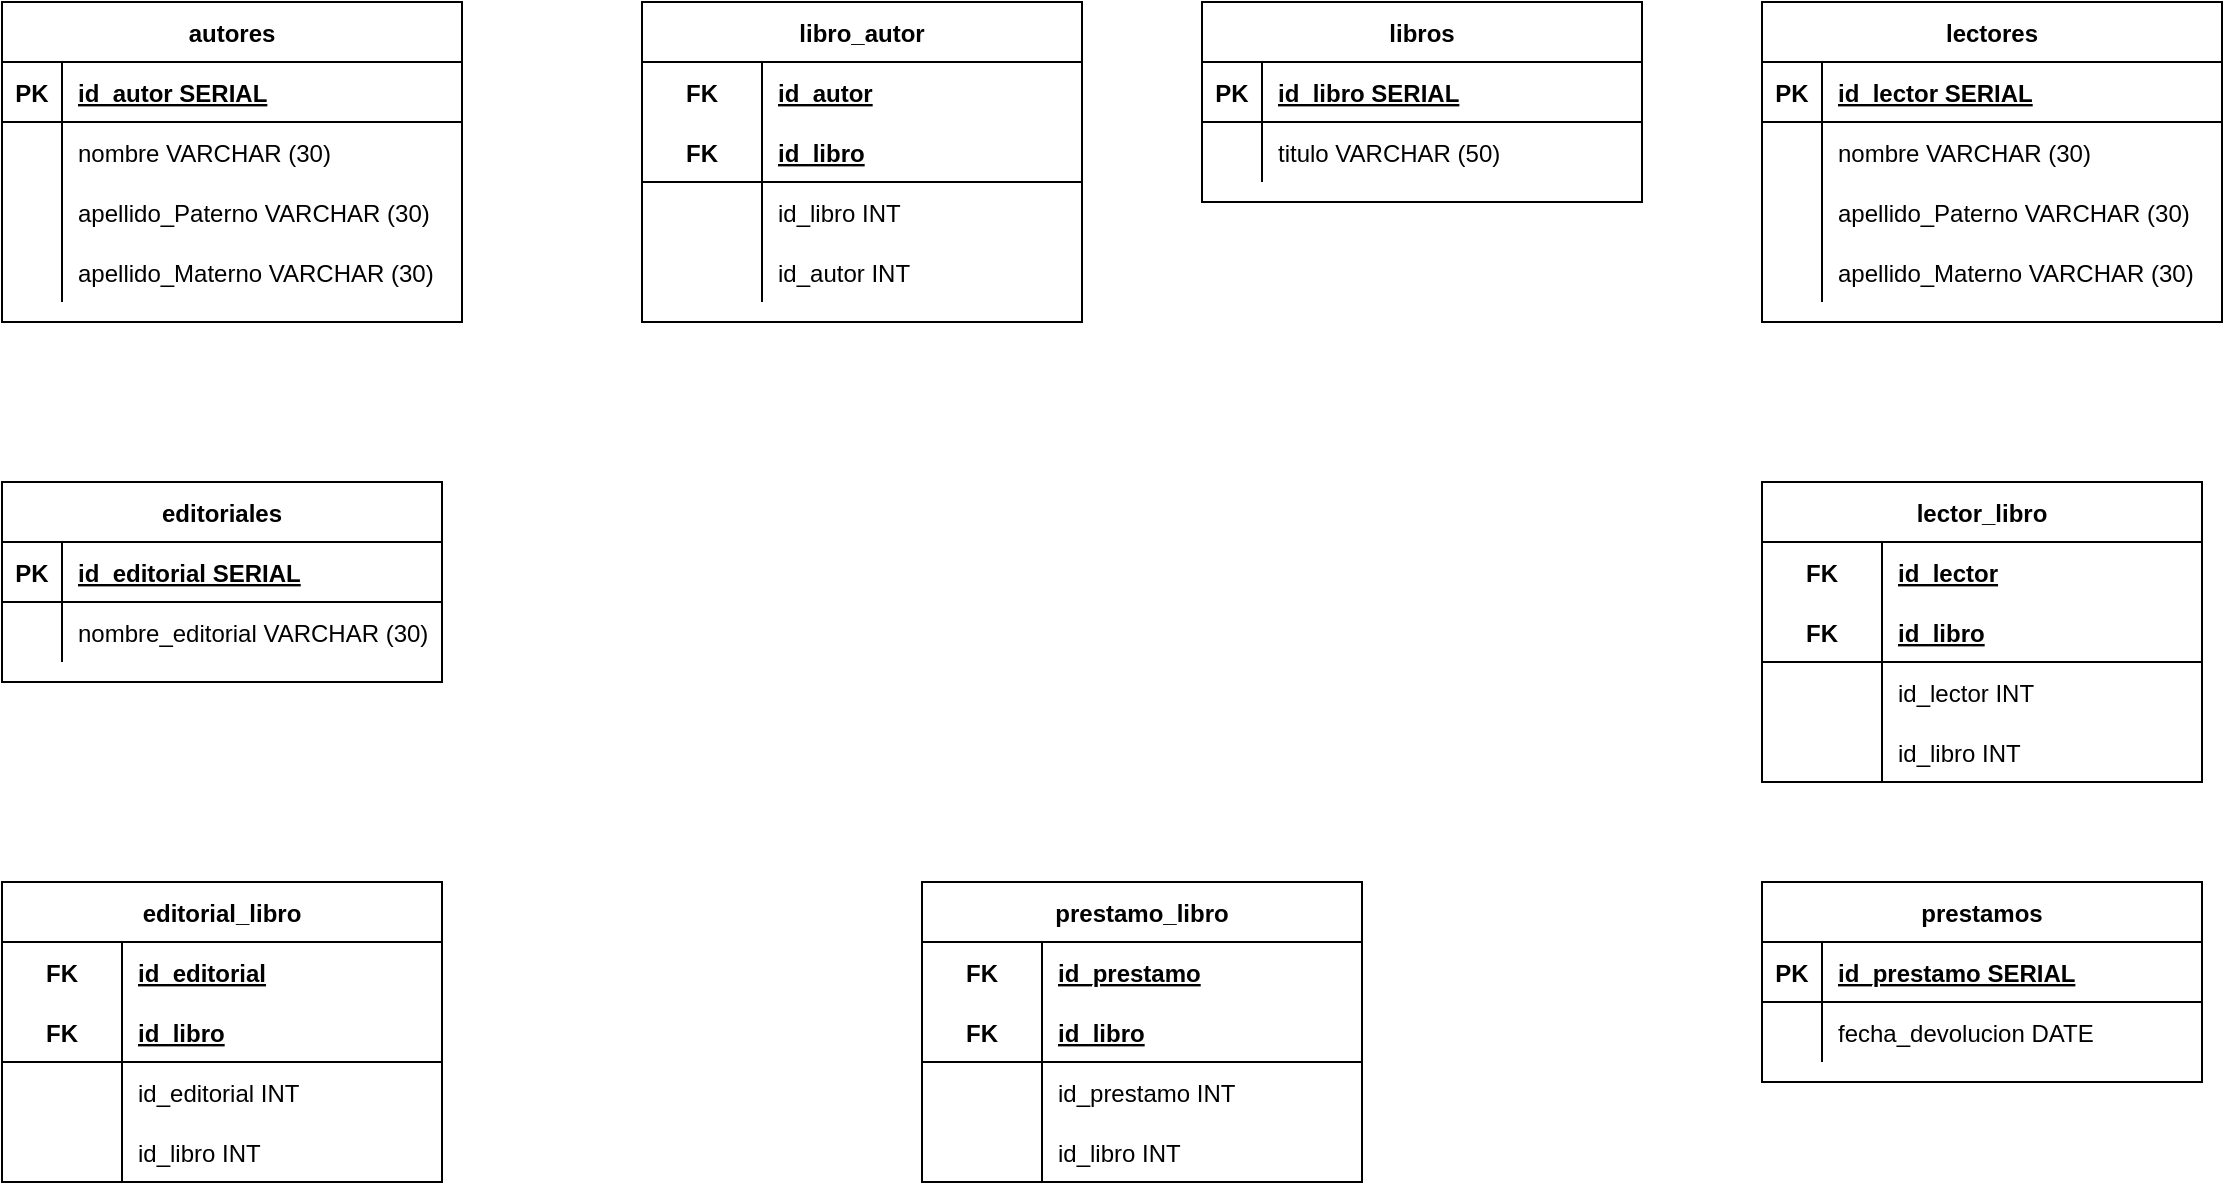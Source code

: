 <mxfile version="13.3.5" type="device"><diagram id="bnlppFmFfRZF3mNCtxmM" name="Page-1"><mxGraphModel dx="1443" dy="769" grid="1" gridSize="10" guides="1" tooltips="1" connect="1" arrows="1" fold="1" page="1" pageScale="1" pageWidth="827" pageHeight="1169" math="0" shadow="0"><root><mxCell id="0"/><mxCell id="1" parent="0"/><mxCell id="6Svy7kIC3k_iKMpObVg6-1" value="autores" style="shape=table;startSize=30;container=1;collapsible=1;childLayout=tableLayout;fixedRows=1;rowLines=0;fontStyle=1;align=center;resizeLast=1;" vertex="1" parent="1"><mxGeometry x="40" y="40" width="230" height="160" as="geometry"/></mxCell><mxCell id="6Svy7kIC3k_iKMpObVg6-2" value="" style="shape=partialRectangle;collapsible=0;dropTarget=0;pointerEvents=0;fillColor=none;top=0;left=0;bottom=1;right=0;points=[[0,0.5],[1,0.5]];portConstraint=eastwest;" vertex="1" parent="6Svy7kIC3k_iKMpObVg6-1"><mxGeometry y="30" width="230" height="30" as="geometry"/></mxCell><mxCell id="6Svy7kIC3k_iKMpObVg6-3" value="PK" style="shape=partialRectangle;connectable=0;fillColor=none;top=0;left=0;bottom=0;right=0;fontStyle=1;overflow=hidden;" vertex="1" parent="6Svy7kIC3k_iKMpObVg6-2"><mxGeometry width="30" height="30" as="geometry"/></mxCell><mxCell id="6Svy7kIC3k_iKMpObVg6-4" value="id_autor SERIAL" style="shape=partialRectangle;connectable=0;fillColor=none;top=0;left=0;bottom=0;right=0;align=left;spacingLeft=6;fontStyle=5;overflow=hidden;" vertex="1" parent="6Svy7kIC3k_iKMpObVg6-2"><mxGeometry x="30" width="200" height="30" as="geometry"/></mxCell><mxCell id="6Svy7kIC3k_iKMpObVg6-5" value="" style="shape=partialRectangle;collapsible=0;dropTarget=0;pointerEvents=0;fillColor=none;top=0;left=0;bottom=0;right=0;points=[[0,0.5],[1,0.5]];portConstraint=eastwest;" vertex="1" parent="6Svy7kIC3k_iKMpObVg6-1"><mxGeometry y="60" width="230" height="30" as="geometry"/></mxCell><mxCell id="6Svy7kIC3k_iKMpObVg6-6" value="" style="shape=partialRectangle;connectable=0;fillColor=none;top=0;left=0;bottom=0;right=0;editable=1;overflow=hidden;" vertex="1" parent="6Svy7kIC3k_iKMpObVg6-5"><mxGeometry width="30" height="30" as="geometry"/></mxCell><mxCell id="6Svy7kIC3k_iKMpObVg6-7" value="nombre VARCHAR (30)" style="shape=partialRectangle;connectable=0;fillColor=none;top=0;left=0;bottom=0;right=0;align=left;spacingLeft=6;overflow=hidden;" vertex="1" parent="6Svy7kIC3k_iKMpObVg6-5"><mxGeometry x="30" width="200" height="30" as="geometry"/></mxCell><mxCell id="6Svy7kIC3k_iKMpObVg6-8" value="" style="shape=partialRectangle;collapsible=0;dropTarget=0;pointerEvents=0;fillColor=none;top=0;left=0;bottom=0;right=0;points=[[0,0.5],[1,0.5]];portConstraint=eastwest;" vertex="1" parent="6Svy7kIC3k_iKMpObVg6-1"><mxGeometry y="90" width="230" height="30" as="geometry"/></mxCell><mxCell id="6Svy7kIC3k_iKMpObVg6-9" value="" style="shape=partialRectangle;connectable=0;fillColor=none;top=0;left=0;bottom=0;right=0;editable=1;overflow=hidden;" vertex="1" parent="6Svy7kIC3k_iKMpObVg6-8"><mxGeometry width="30" height="30" as="geometry"/></mxCell><mxCell id="6Svy7kIC3k_iKMpObVg6-10" value="apellido_Paterno VARCHAR (30)" style="shape=partialRectangle;connectable=0;fillColor=none;top=0;left=0;bottom=0;right=0;align=left;spacingLeft=6;overflow=hidden;" vertex="1" parent="6Svy7kIC3k_iKMpObVg6-8"><mxGeometry x="30" width="200" height="30" as="geometry"/></mxCell><mxCell id="6Svy7kIC3k_iKMpObVg6-11" value="" style="shape=partialRectangle;collapsible=0;dropTarget=0;pointerEvents=0;fillColor=none;top=0;left=0;bottom=0;right=0;points=[[0,0.5],[1,0.5]];portConstraint=eastwest;" vertex="1" parent="6Svy7kIC3k_iKMpObVg6-1"><mxGeometry y="120" width="230" height="30" as="geometry"/></mxCell><mxCell id="6Svy7kIC3k_iKMpObVg6-12" value="" style="shape=partialRectangle;connectable=0;fillColor=none;top=0;left=0;bottom=0;right=0;editable=1;overflow=hidden;" vertex="1" parent="6Svy7kIC3k_iKMpObVg6-11"><mxGeometry width="30" height="30" as="geometry"/></mxCell><mxCell id="6Svy7kIC3k_iKMpObVg6-13" value="apellido_Materno VARCHAR (30)" style="shape=partialRectangle;connectable=0;fillColor=none;top=0;left=0;bottom=0;right=0;align=left;spacingLeft=6;overflow=hidden;" vertex="1" parent="6Svy7kIC3k_iKMpObVg6-11"><mxGeometry x="30" width="200" height="30" as="geometry"/></mxCell><mxCell id="6Svy7kIC3k_iKMpObVg6-27" value="editoriales" style="shape=table;startSize=30;container=1;collapsible=1;childLayout=tableLayout;fixedRows=1;rowLines=0;fontStyle=1;align=center;resizeLast=1;" vertex="1" parent="1"><mxGeometry x="40" y="280" width="220" height="100" as="geometry"/></mxCell><mxCell id="6Svy7kIC3k_iKMpObVg6-28" value="" style="shape=partialRectangle;collapsible=0;dropTarget=0;pointerEvents=0;fillColor=none;top=0;left=0;bottom=1;right=0;points=[[0,0.5],[1,0.5]];portConstraint=eastwest;" vertex="1" parent="6Svy7kIC3k_iKMpObVg6-27"><mxGeometry y="30" width="220" height="30" as="geometry"/></mxCell><mxCell id="6Svy7kIC3k_iKMpObVg6-29" value="PK" style="shape=partialRectangle;connectable=0;fillColor=none;top=0;left=0;bottom=0;right=0;fontStyle=1;overflow=hidden;" vertex="1" parent="6Svy7kIC3k_iKMpObVg6-28"><mxGeometry width="30" height="30" as="geometry"/></mxCell><mxCell id="6Svy7kIC3k_iKMpObVg6-30" value="id_editorial SERIAL" style="shape=partialRectangle;connectable=0;fillColor=none;top=0;left=0;bottom=0;right=0;align=left;spacingLeft=6;fontStyle=5;overflow=hidden;" vertex="1" parent="6Svy7kIC3k_iKMpObVg6-28"><mxGeometry x="30" width="190" height="30" as="geometry"/></mxCell><mxCell id="6Svy7kIC3k_iKMpObVg6-31" value="" style="shape=partialRectangle;collapsible=0;dropTarget=0;pointerEvents=0;fillColor=none;top=0;left=0;bottom=0;right=0;points=[[0,0.5],[1,0.5]];portConstraint=eastwest;" vertex="1" parent="6Svy7kIC3k_iKMpObVg6-27"><mxGeometry y="60" width="220" height="30" as="geometry"/></mxCell><mxCell id="6Svy7kIC3k_iKMpObVg6-32" value="" style="shape=partialRectangle;connectable=0;fillColor=none;top=0;left=0;bottom=0;right=0;editable=1;overflow=hidden;" vertex="1" parent="6Svy7kIC3k_iKMpObVg6-31"><mxGeometry width="30" height="30" as="geometry"/></mxCell><mxCell id="6Svy7kIC3k_iKMpObVg6-33" value="nombre_editorial VARCHAR (30)" style="shape=partialRectangle;connectable=0;fillColor=none;top=0;left=0;bottom=0;right=0;align=left;spacingLeft=6;overflow=hidden;" vertex="1" parent="6Svy7kIC3k_iKMpObVg6-31"><mxGeometry x="30" width="190" height="30" as="geometry"/></mxCell><mxCell id="6Svy7kIC3k_iKMpObVg6-72" value="libro_autor" style="shape=table;startSize=30;container=1;collapsible=1;childLayout=tableLayout;fixedRows=1;rowLines=0;fontStyle=1;align=center;resizeLast=1;" vertex="1" parent="1"><mxGeometry x="360" y="40" width="220" height="160" as="geometry"/></mxCell><mxCell id="6Svy7kIC3k_iKMpObVg6-73" value="" style="shape=partialRectangle;collapsible=0;dropTarget=0;pointerEvents=0;fillColor=none;top=0;left=0;bottom=0;right=0;points=[[0,0.5],[1,0.5]];portConstraint=eastwest;" vertex="1" parent="6Svy7kIC3k_iKMpObVg6-72"><mxGeometry y="30" width="220" height="30" as="geometry"/></mxCell><mxCell id="6Svy7kIC3k_iKMpObVg6-74" value="FK" style="shape=partialRectangle;connectable=0;fillColor=none;top=0;left=0;bottom=0;right=0;fontStyle=1;overflow=hidden;" vertex="1" parent="6Svy7kIC3k_iKMpObVg6-73"><mxGeometry width="60" height="30" as="geometry"/></mxCell><mxCell id="6Svy7kIC3k_iKMpObVg6-75" value="id_autor" style="shape=partialRectangle;connectable=0;fillColor=none;top=0;left=0;bottom=0;right=0;align=left;spacingLeft=6;fontStyle=5;overflow=hidden;" vertex="1" parent="6Svy7kIC3k_iKMpObVg6-73"><mxGeometry x="60" width="160" height="30" as="geometry"/></mxCell><mxCell id="6Svy7kIC3k_iKMpObVg6-76" value="" style="shape=partialRectangle;collapsible=0;dropTarget=0;pointerEvents=0;fillColor=none;top=0;left=0;bottom=1;right=0;points=[[0,0.5],[1,0.5]];portConstraint=eastwest;" vertex="1" parent="6Svy7kIC3k_iKMpObVg6-72"><mxGeometry y="60" width="220" height="30" as="geometry"/></mxCell><mxCell id="6Svy7kIC3k_iKMpObVg6-77" value="FK" style="shape=partialRectangle;connectable=0;fillColor=none;top=0;left=0;bottom=0;right=0;fontStyle=1;overflow=hidden;" vertex="1" parent="6Svy7kIC3k_iKMpObVg6-76"><mxGeometry width="60" height="30" as="geometry"/></mxCell><mxCell id="6Svy7kIC3k_iKMpObVg6-78" value="id_libro" style="shape=partialRectangle;connectable=0;fillColor=none;top=0;left=0;bottom=0;right=0;align=left;spacingLeft=6;fontStyle=5;overflow=hidden;" vertex="1" parent="6Svy7kIC3k_iKMpObVg6-76"><mxGeometry x="60" width="160" height="30" as="geometry"/></mxCell><mxCell id="6Svy7kIC3k_iKMpObVg6-79" value="" style="shape=partialRectangle;collapsible=0;dropTarget=0;pointerEvents=0;fillColor=none;top=0;left=0;bottom=0;right=0;points=[[0,0.5],[1,0.5]];portConstraint=eastwest;" vertex="1" parent="6Svy7kIC3k_iKMpObVg6-72"><mxGeometry y="90" width="220" height="30" as="geometry"/></mxCell><mxCell id="6Svy7kIC3k_iKMpObVg6-80" value="" style="shape=partialRectangle;connectable=0;fillColor=none;top=0;left=0;bottom=0;right=0;editable=1;overflow=hidden;" vertex="1" parent="6Svy7kIC3k_iKMpObVg6-79"><mxGeometry width="60" height="30" as="geometry"/></mxCell><mxCell id="6Svy7kIC3k_iKMpObVg6-81" value="id_libro INT" style="shape=partialRectangle;connectable=0;fillColor=none;top=0;left=0;bottom=0;right=0;align=left;spacingLeft=6;overflow=hidden;" vertex="1" parent="6Svy7kIC3k_iKMpObVg6-79"><mxGeometry x="60" width="160" height="30" as="geometry"/></mxCell><mxCell id="6Svy7kIC3k_iKMpObVg6-82" value="" style="shape=partialRectangle;collapsible=0;dropTarget=0;pointerEvents=0;fillColor=none;top=0;left=0;bottom=0;right=0;points=[[0,0.5],[1,0.5]];portConstraint=eastwest;" vertex="1" parent="6Svy7kIC3k_iKMpObVg6-72"><mxGeometry y="120" width="220" height="30" as="geometry"/></mxCell><mxCell id="6Svy7kIC3k_iKMpObVg6-83" value="" style="shape=partialRectangle;connectable=0;fillColor=none;top=0;left=0;bottom=0;right=0;editable=1;overflow=hidden;" vertex="1" parent="6Svy7kIC3k_iKMpObVg6-82"><mxGeometry width="60" height="30" as="geometry"/></mxCell><mxCell id="6Svy7kIC3k_iKMpObVg6-84" value="id_autor INT" style="shape=partialRectangle;connectable=0;fillColor=none;top=0;left=0;bottom=0;right=0;align=left;spacingLeft=6;overflow=hidden;" vertex="1" parent="6Svy7kIC3k_iKMpObVg6-82"><mxGeometry x="60" width="160" height="30" as="geometry"/></mxCell><mxCell id="6Svy7kIC3k_iKMpObVg6-47" value="libros" style="shape=table;startSize=30;container=1;collapsible=1;childLayout=tableLayout;fixedRows=1;rowLines=0;fontStyle=1;align=center;resizeLast=1;" vertex="1" parent="1"><mxGeometry x="640" y="40" width="220" height="100" as="geometry"/></mxCell><mxCell id="6Svy7kIC3k_iKMpObVg6-48" value="" style="shape=partialRectangle;collapsible=0;dropTarget=0;pointerEvents=0;fillColor=none;top=0;left=0;bottom=1;right=0;points=[[0,0.5],[1,0.5]];portConstraint=eastwest;" vertex="1" parent="6Svy7kIC3k_iKMpObVg6-47"><mxGeometry y="30" width="220" height="30" as="geometry"/></mxCell><mxCell id="6Svy7kIC3k_iKMpObVg6-49" value="PK" style="shape=partialRectangle;connectable=0;fillColor=none;top=0;left=0;bottom=0;right=0;fontStyle=1;overflow=hidden;" vertex="1" parent="6Svy7kIC3k_iKMpObVg6-48"><mxGeometry width="30" height="30" as="geometry"/></mxCell><mxCell id="6Svy7kIC3k_iKMpObVg6-50" value="id_libro SERIAL" style="shape=partialRectangle;connectable=0;fillColor=none;top=0;left=0;bottom=0;right=0;align=left;spacingLeft=6;fontStyle=5;overflow=hidden;" vertex="1" parent="6Svy7kIC3k_iKMpObVg6-48"><mxGeometry x="30" width="190" height="30" as="geometry"/></mxCell><mxCell id="6Svy7kIC3k_iKMpObVg6-51" value="" style="shape=partialRectangle;collapsible=0;dropTarget=0;pointerEvents=0;fillColor=none;top=0;left=0;bottom=0;right=0;points=[[0,0.5],[1,0.5]];portConstraint=eastwest;" vertex="1" parent="6Svy7kIC3k_iKMpObVg6-47"><mxGeometry y="60" width="220" height="30" as="geometry"/></mxCell><mxCell id="6Svy7kIC3k_iKMpObVg6-52" value="" style="shape=partialRectangle;connectable=0;fillColor=none;top=0;left=0;bottom=0;right=0;editable=1;overflow=hidden;" vertex="1" parent="6Svy7kIC3k_iKMpObVg6-51"><mxGeometry width="30" height="30" as="geometry"/></mxCell><mxCell id="6Svy7kIC3k_iKMpObVg6-53" value="titulo VARCHAR (50)" style="shape=partialRectangle;connectable=0;fillColor=none;top=0;left=0;bottom=0;right=0;align=left;spacingLeft=6;overflow=hidden;" vertex="1" parent="6Svy7kIC3k_iKMpObVg6-51"><mxGeometry x="30" width="190" height="30" as="geometry"/></mxCell><mxCell id="6Svy7kIC3k_iKMpObVg6-14" value="lectores" style="shape=table;startSize=30;container=1;collapsible=1;childLayout=tableLayout;fixedRows=1;rowLines=0;fontStyle=1;align=center;resizeLast=1;" vertex="1" parent="1"><mxGeometry x="920" y="40" width="230" height="160" as="geometry"/></mxCell><mxCell id="6Svy7kIC3k_iKMpObVg6-15" value="" style="shape=partialRectangle;collapsible=0;dropTarget=0;pointerEvents=0;fillColor=none;top=0;left=0;bottom=1;right=0;points=[[0,0.5],[1,0.5]];portConstraint=eastwest;" vertex="1" parent="6Svy7kIC3k_iKMpObVg6-14"><mxGeometry y="30" width="230" height="30" as="geometry"/></mxCell><mxCell id="6Svy7kIC3k_iKMpObVg6-16" value="PK" style="shape=partialRectangle;connectable=0;fillColor=none;top=0;left=0;bottom=0;right=0;fontStyle=1;overflow=hidden;" vertex="1" parent="6Svy7kIC3k_iKMpObVg6-15"><mxGeometry width="30" height="30" as="geometry"/></mxCell><mxCell id="6Svy7kIC3k_iKMpObVg6-17" value="id_lector SERIAL" style="shape=partialRectangle;connectable=0;fillColor=none;top=0;left=0;bottom=0;right=0;align=left;spacingLeft=6;fontStyle=5;overflow=hidden;" vertex="1" parent="6Svy7kIC3k_iKMpObVg6-15"><mxGeometry x="30" width="200" height="30" as="geometry"/></mxCell><mxCell id="6Svy7kIC3k_iKMpObVg6-18" value="" style="shape=partialRectangle;collapsible=0;dropTarget=0;pointerEvents=0;fillColor=none;top=0;left=0;bottom=0;right=0;points=[[0,0.5],[1,0.5]];portConstraint=eastwest;" vertex="1" parent="6Svy7kIC3k_iKMpObVg6-14"><mxGeometry y="60" width="230" height="30" as="geometry"/></mxCell><mxCell id="6Svy7kIC3k_iKMpObVg6-19" value="" style="shape=partialRectangle;connectable=0;fillColor=none;top=0;left=0;bottom=0;right=0;editable=1;overflow=hidden;" vertex="1" parent="6Svy7kIC3k_iKMpObVg6-18"><mxGeometry width="30" height="30" as="geometry"/></mxCell><mxCell id="6Svy7kIC3k_iKMpObVg6-20" value="nombre VARCHAR (30)" style="shape=partialRectangle;connectable=0;fillColor=none;top=0;left=0;bottom=0;right=0;align=left;spacingLeft=6;overflow=hidden;" vertex="1" parent="6Svy7kIC3k_iKMpObVg6-18"><mxGeometry x="30" width="200" height="30" as="geometry"/></mxCell><mxCell id="6Svy7kIC3k_iKMpObVg6-21" value="" style="shape=partialRectangle;collapsible=0;dropTarget=0;pointerEvents=0;fillColor=none;top=0;left=0;bottom=0;right=0;points=[[0,0.5],[1,0.5]];portConstraint=eastwest;" vertex="1" parent="6Svy7kIC3k_iKMpObVg6-14"><mxGeometry y="90" width="230" height="30" as="geometry"/></mxCell><mxCell id="6Svy7kIC3k_iKMpObVg6-22" value="" style="shape=partialRectangle;connectable=0;fillColor=none;top=0;left=0;bottom=0;right=0;editable=1;overflow=hidden;" vertex="1" parent="6Svy7kIC3k_iKMpObVg6-21"><mxGeometry width="30" height="30" as="geometry"/></mxCell><mxCell id="6Svy7kIC3k_iKMpObVg6-23" value="apellido_Paterno VARCHAR (30)" style="shape=partialRectangle;connectable=0;fillColor=none;top=0;left=0;bottom=0;right=0;align=left;spacingLeft=6;overflow=hidden;" vertex="1" parent="6Svy7kIC3k_iKMpObVg6-21"><mxGeometry x="30" width="200" height="30" as="geometry"/></mxCell><mxCell id="6Svy7kIC3k_iKMpObVg6-24" value="" style="shape=partialRectangle;collapsible=0;dropTarget=0;pointerEvents=0;fillColor=none;top=0;left=0;bottom=0;right=0;points=[[0,0.5],[1,0.5]];portConstraint=eastwest;" vertex="1" parent="6Svy7kIC3k_iKMpObVg6-14"><mxGeometry y="120" width="230" height="30" as="geometry"/></mxCell><mxCell id="6Svy7kIC3k_iKMpObVg6-25" value="" style="shape=partialRectangle;connectable=0;fillColor=none;top=0;left=0;bottom=0;right=0;editable=1;overflow=hidden;" vertex="1" parent="6Svy7kIC3k_iKMpObVg6-24"><mxGeometry width="30" height="30" as="geometry"/></mxCell><mxCell id="6Svy7kIC3k_iKMpObVg6-26" value="apellido_Materno VARCHAR (30)" style="shape=partialRectangle;connectable=0;fillColor=none;top=0;left=0;bottom=0;right=0;align=left;spacingLeft=6;overflow=hidden;" vertex="1" parent="6Svy7kIC3k_iKMpObVg6-24"><mxGeometry x="30" width="200" height="30" as="geometry"/></mxCell><mxCell id="6Svy7kIC3k_iKMpObVg6-85" value="lector_libro" style="shape=table;startSize=30;container=1;collapsible=1;childLayout=tableLayout;fixedRows=1;rowLines=0;fontStyle=1;align=center;resizeLast=1;" vertex="1" parent="1"><mxGeometry x="920" y="280" width="220" height="150" as="geometry"/></mxCell><mxCell id="6Svy7kIC3k_iKMpObVg6-86" value="" style="shape=partialRectangle;collapsible=0;dropTarget=0;pointerEvents=0;fillColor=none;top=0;left=0;bottom=0;right=0;points=[[0,0.5],[1,0.5]];portConstraint=eastwest;" vertex="1" parent="6Svy7kIC3k_iKMpObVg6-85"><mxGeometry y="30" width="220" height="30" as="geometry"/></mxCell><mxCell id="6Svy7kIC3k_iKMpObVg6-87" value="FK" style="shape=partialRectangle;connectable=0;fillColor=none;top=0;left=0;bottom=0;right=0;fontStyle=1;overflow=hidden;" vertex="1" parent="6Svy7kIC3k_iKMpObVg6-86"><mxGeometry width="60" height="30" as="geometry"/></mxCell><mxCell id="6Svy7kIC3k_iKMpObVg6-88" value="id_lector" style="shape=partialRectangle;connectable=0;fillColor=none;top=0;left=0;bottom=0;right=0;align=left;spacingLeft=6;fontStyle=5;overflow=hidden;" vertex="1" parent="6Svy7kIC3k_iKMpObVg6-86"><mxGeometry x="60" width="160" height="30" as="geometry"/></mxCell><mxCell id="6Svy7kIC3k_iKMpObVg6-89" value="" style="shape=partialRectangle;collapsible=0;dropTarget=0;pointerEvents=0;fillColor=none;top=0;left=0;bottom=1;right=0;points=[[0,0.5],[1,0.5]];portConstraint=eastwest;" vertex="1" parent="6Svy7kIC3k_iKMpObVg6-85"><mxGeometry y="60" width="220" height="30" as="geometry"/></mxCell><mxCell id="6Svy7kIC3k_iKMpObVg6-90" value="FK" style="shape=partialRectangle;connectable=0;fillColor=none;top=0;left=0;bottom=0;right=0;fontStyle=1;overflow=hidden;" vertex="1" parent="6Svy7kIC3k_iKMpObVg6-89"><mxGeometry width="60" height="30" as="geometry"/></mxCell><mxCell id="6Svy7kIC3k_iKMpObVg6-91" value="id_libro" style="shape=partialRectangle;connectable=0;fillColor=none;top=0;left=0;bottom=0;right=0;align=left;spacingLeft=6;fontStyle=5;overflow=hidden;" vertex="1" parent="6Svy7kIC3k_iKMpObVg6-89"><mxGeometry x="60" width="160" height="30" as="geometry"/></mxCell><mxCell id="6Svy7kIC3k_iKMpObVg6-92" value="" style="shape=partialRectangle;collapsible=0;dropTarget=0;pointerEvents=0;fillColor=none;top=0;left=0;bottom=0;right=0;points=[[0,0.5],[1,0.5]];portConstraint=eastwest;" vertex="1" parent="6Svy7kIC3k_iKMpObVg6-85"><mxGeometry y="90" width="220" height="30" as="geometry"/></mxCell><mxCell id="6Svy7kIC3k_iKMpObVg6-93" value="" style="shape=partialRectangle;connectable=0;fillColor=none;top=0;left=0;bottom=0;right=0;editable=1;overflow=hidden;" vertex="1" parent="6Svy7kIC3k_iKMpObVg6-92"><mxGeometry width="60" height="30" as="geometry"/></mxCell><mxCell id="6Svy7kIC3k_iKMpObVg6-94" value="id_lector INT" style="shape=partialRectangle;connectable=0;fillColor=none;top=0;left=0;bottom=0;right=0;align=left;spacingLeft=6;overflow=hidden;" vertex="1" parent="6Svy7kIC3k_iKMpObVg6-92"><mxGeometry x="60" width="160" height="30" as="geometry"/></mxCell><mxCell id="6Svy7kIC3k_iKMpObVg6-95" value="" style="shape=partialRectangle;collapsible=0;dropTarget=0;pointerEvents=0;fillColor=none;top=0;left=0;bottom=0;right=0;points=[[0,0.5],[1,0.5]];portConstraint=eastwest;" vertex="1" parent="6Svy7kIC3k_iKMpObVg6-85"><mxGeometry y="120" width="220" height="30" as="geometry"/></mxCell><mxCell id="6Svy7kIC3k_iKMpObVg6-96" value="" style="shape=partialRectangle;connectable=0;fillColor=none;top=0;left=0;bottom=0;right=0;editable=1;overflow=hidden;" vertex="1" parent="6Svy7kIC3k_iKMpObVg6-95"><mxGeometry width="60" height="30" as="geometry"/></mxCell><mxCell id="6Svy7kIC3k_iKMpObVg6-97" value="id_libro INT" style="shape=partialRectangle;connectable=0;fillColor=none;top=0;left=0;bottom=0;right=0;align=left;spacingLeft=6;overflow=hidden;" vertex="1" parent="6Svy7kIC3k_iKMpObVg6-95"><mxGeometry x="60" width="160" height="30" as="geometry"/></mxCell><mxCell id="6Svy7kIC3k_iKMpObVg6-98" value="editorial_libro" style="shape=table;startSize=30;container=1;collapsible=1;childLayout=tableLayout;fixedRows=1;rowLines=0;fontStyle=1;align=center;resizeLast=1;" vertex="1" parent="1"><mxGeometry x="40" y="480" width="220" height="150" as="geometry"/></mxCell><mxCell id="6Svy7kIC3k_iKMpObVg6-99" value="" style="shape=partialRectangle;collapsible=0;dropTarget=0;pointerEvents=0;fillColor=none;top=0;left=0;bottom=0;right=0;points=[[0,0.5],[1,0.5]];portConstraint=eastwest;" vertex="1" parent="6Svy7kIC3k_iKMpObVg6-98"><mxGeometry y="30" width="220" height="30" as="geometry"/></mxCell><mxCell id="6Svy7kIC3k_iKMpObVg6-100" value="FK" style="shape=partialRectangle;connectable=0;fillColor=none;top=0;left=0;bottom=0;right=0;fontStyle=1;overflow=hidden;" vertex="1" parent="6Svy7kIC3k_iKMpObVg6-99"><mxGeometry width="60" height="30" as="geometry"/></mxCell><mxCell id="6Svy7kIC3k_iKMpObVg6-101" value="id_editorial" style="shape=partialRectangle;connectable=0;fillColor=none;top=0;left=0;bottom=0;right=0;align=left;spacingLeft=6;fontStyle=5;overflow=hidden;" vertex="1" parent="6Svy7kIC3k_iKMpObVg6-99"><mxGeometry x="60" width="160" height="30" as="geometry"/></mxCell><mxCell id="6Svy7kIC3k_iKMpObVg6-102" value="" style="shape=partialRectangle;collapsible=0;dropTarget=0;pointerEvents=0;fillColor=none;top=0;left=0;bottom=1;right=0;points=[[0,0.5],[1,0.5]];portConstraint=eastwest;" vertex="1" parent="6Svy7kIC3k_iKMpObVg6-98"><mxGeometry y="60" width="220" height="30" as="geometry"/></mxCell><mxCell id="6Svy7kIC3k_iKMpObVg6-103" value="FK" style="shape=partialRectangle;connectable=0;fillColor=none;top=0;left=0;bottom=0;right=0;fontStyle=1;overflow=hidden;" vertex="1" parent="6Svy7kIC3k_iKMpObVg6-102"><mxGeometry width="60" height="30" as="geometry"/></mxCell><mxCell id="6Svy7kIC3k_iKMpObVg6-104" value="id_libro" style="shape=partialRectangle;connectable=0;fillColor=none;top=0;left=0;bottom=0;right=0;align=left;spacingLeft=6;fontStyle=5;overflow=hidden;" vertex="1" parent="6Svy7kIC3k_iKMpObVg6-102"><mxGeometry x="60" width="160" height="30" as="geometry"/></mxCell><mxCell id="6Svy7kIC3k_iKMpObVg6-105" value="" style="shape=partialRectangle;collapsible=0;dropTarget=0;pointerEvents=0;fillColor=none;top=0;left=0;bottom=0;right=0;points=[[0,0.5],[1,0.5]];portConstraint=eastwest;" vertex="1" parent="6Svy7kIC3k_iKMpObVg6-98"><mxGeometry y="90" width="220" height="30" as="geometry"/></mxCell><mxCell id="6Svy7kIC3k_iKMpObVg6-106" value="" style="shape=partialRectangle;connectable=0;fillColor=none;top=0;left=0;bottom=0;right=0;editable=1;overflow=hidden;" vertex="1" parent="6Svy7kIC3k_iKMpObVg6-105"><mxGeometry width="60" height="30" as="geometry"/></mxCell><mxCell id="6Svy7kIC3k_iKMpObVg6-107" value="id_editorial INT" style="shape=partialRectangle;connectable=0;fillColor=none;top=0;left=0;bottom=0;right=0;align=left;spacingLeft=6;overflow=hidden;" vertex="1" parent="6Svy7kIC3k_iKMpObVg6-105"><mxGeometry x="60" width="160" height="30" as="geometry"/></mxCell><mxCell id="6Svy7kIC3k_iKMpObVg6-108" value="" style="shape=partialRectangle;collapsible=0;dropTarget=0;pointerEvents=0;fillColor=none;top=0;left=0;bottom=0;right=0;points=[[0,0.5],[1,0.5]];portConstraint=eastwest;" vertex="1" parent="6Svy7kIC3k_iKMpObVg6-98"><mxGeometry y="120" width="220" height="30" as="geometry"/></mxCell><mxCell id="6Svy7kIC3k_iKMpObVg6-109" value="" style="shape=partialRectangle;connectable=0;fillColor=none;top=0;left=0;bottom=0;right=0;editable=1;overflow=hidden;" vertex="1" parent="6Svy7kIC3k_iKMpObVg6-108"><mxGeometry width="60" height="30" as="geometry"/></mxCell><mxCell id="6Svy7kIC3k_iKMpObVg6-110" value="id_libro INT" style="shape=partialRectangle;connectable=0;fillColor=none;top=0;left=0;bottom=0;right=0;align=left;spacingLeft=6;overflow=hidden;" vertex="1" parent="6Svy7kIC3k_iKMpObVg6-108"><mxGeometry x="60" width="160" height="30" as="geometry"/></mxCell><mxCell id="6Svy7kIC3k_iKMpObVg6-40" value="prestamos" style="shape=table;startSize=30;container=1;collapsible=1;childLayout=tableLayout;fixedRows=1;rowLines=0;fontStyle=1;align=center;resizeLast=1;" vertex="1" parent="1"><mxGeometry x="920" y="480" width="220" height="100" as="geometry"/></mxCell><mxCell id="6Svy7kIC3k_iKMpObVg6-41" value="" style="shape=partialRectangle;collapsible=0;dropTarget=0;pointerEvents=0;fillColor=none;top=0;left=0;bottom=1;right=0;points=[[0,0.5],[1,0.5]];portConstraint=eastwest;" vertex="1" parent="6Svy7kIC3k_iKMpObVg6-40"><mxGeometry y="30" width="220" height="30" as="geometry"/></mxCell><mxCell id="6Svy7kIC3k_iKMpObVg6-42" value="PK" style="shape=partialRectangle;connectable=0;fillColor=none;top=0;left=0;bottom=0;right=0;fontStyle=1;overflow=hidden;" vertex="1" parent="6Svy7kIC3k_iKMpObVg6-41"><mxGeometry width="30" height="30" as="geometry"/></mxCell><mxCell id="6Svy7kIC3k_iKMpObVg6-43" value="id_prestamo SERIAL" style="shape=partialRectangle;connectable=0;fillColor=none;top=0;left=0;bottom=0;right=0;align=left;spacingLeft=6;fontStyle=5;overflow=hidden;" vertex="1" parent="6Svy7kIC3k_iKMpObVg6-41"><mxGeometry x="30" width="190" height="30" as="geometry"/></mxCell><mxCell id="6Svy7kIC3k_iKMpObVg6-44" value="" style="shape=partialRectangle;collapsible=0;dropTarget=0;pointerEvents=0;fillColor=none;top=0;left=0;bottom=0;right=0;points=[[0,0.5],[1,0.5]];portConstraint=eastwest;" vertex="1" parent="6Svy7kIC3k_iKMpObVg6-40"><mxGeometry y="60" width="220" height="30" as="geometry"/></mxCell><mxCell id="6Svy7kIC3k_iKMpObVg6-45" value="" style="shape=partialRectangle;connectable=0;fillColor=none;top=0;left=0;bottom=0;right=0;editable=1;overflow=hidden;" vertex="1" parent="6Svy7kIC3k_iKMpObVg6-44"><mxGeometry width="30" height="30" as="geometry"/></mxCell><mxCell id="6Svy7kIC3k_iKMpObVg6-46" value="fecha_devolucion DATE" style="shape=partialRectangle;connectable=0;fillColor=none;top=0;left=0;bottom=0;right=0;align=left;spacingLeft=6;overflow=hidden;" vertex="1" parent="6Svy7kIC3k_iKMpObVg6-44"><mxGeometry x="30" width="190" height="30" as="geometry"/></mxCell><mxCell id="6Svy7kIC3k_iKMpObVg6-111" value="prestamo_libro" style="shape=table;startSize=30;container=1;collapsible=1;childLayout=tableLayout;fixedRows=1;rowLines=0;fontStyle=1;align=center;resizeLast=1;" vertex="1" parent="1"><mxGeometry x="500" y="480" width="220" height="150" as="geometry"/></mxCell><mxCell id="6Svy7kIC3k_iKMpObVg6-112" value="" style="shape=partialRectangle;collapsible=0;dropTarget=0;pointerEvents=0;fillColor=none;top=0;left=0;bottom=0;right=0;points=[[0,0.5],[1,0.5]];portConstraint=eastwest;" vertex="1" parent="6Svy7kIC3k_iKMpObVg6-111"><mxGeometry y="30" width="220" height="30" as="geometry"/></mxCell><mxCell id="6Svy7kIC3k_iKMpObVg6-113" value="FK" style="shape=partialRectangle;connectable=0;fillColor=none;top=0;left=0;bottom=0;right=0;fontStyle=1;overflow=hidden;" vertex="1" parent="6Svy7kIC3k_iKMpObVg6-112"><mxGeometry width="60" height="30" as="geometry"/></mxCell><mxCell id="6Svy7kIC3k_iKMpObVg6-114" value="id_prestamo" style="shape=partialRectangle;connectable=0;fillColor=none;top=0;left=0;bottom=0;right=0;align=left;spacingLeft=6;fontStyle=5;overflow=hidden;" vertex="1" parent="6Svy7kIC3k_iKMpObVg6-112"><mxGeometry x="60" width="160" height="30" as="geometry"/></mxCell><mxCell id="6Svy7kIC3k_iKMpObVg6-115" value="" style="shape=partialRectangle;collapsible=0;dropTarget=0;pointerEvents=0;fillColor=none;top=0;left=0;bottom=1;right=0;points=[[0,0.5],[1,0.5]];portConstraint=eastwest;" vertex="1" parent="6Svy7kIC3k_iKMpObVg6-111"><mxGeometry y="60" width="220" height="30" as="geometry"/></mxCell><mxCell id="6Svy7kIC3k_iKMpObVg6-116" value="FK" style="shape=partialRectangle;connectable=0;fillColor=none;top=0;left=0;bottom=0;right=0;fontStyle=1;overflow=hidden;" vertex="1" parent="6Svy7kIC3k_iKMpObVg6-115"><mxGeometry width="60" height="30" as="geometry"/></mxCell><mxCell id="6Svy7kIC3k_iKMpObVg6-117" value="id_libro" style="shape=partialRectangle;connectable=0;fillColor=none;top=0;left=0;bottom=0;right=0;align=left;spacingLeft=6;fontStyle=5;overflow=hidden;" vertex="1" parent="6Svy7kIC3k_iKMpObVg6-115"><mxGeometry x="60" width="160" height="30" as="geometry"/></mxCell><mxCell id="6Svy7kIC3k_iKMpObVg6-118" value="" style="shape=partialRectangle;collapsible=0;dropTarget=0;pointerEvents=0;fillColor=none;top=0;left=0;bottom=0;right=0;points=[[0,0.5],[1,0.5]];portConstraint=eastwest;" vertex="1" parent="6Svy7kIC3k_iKMpObVg6-111"><mxGeometry y="90" width="220" height="30" as="geometry"/></mxCell><mxCell id="6Svy7kIC3k_iKMpObVg6-119" value="" style="shape=partialRectangle;connectable=0;fillColor=none;top=0;left=0;bottom=0;right=0;editable=1;overflow=hidden;" vertex="1" parent="6Svy7kIC3k_iKMpObVg6-118"><mxGeometry width="60" height="30" as="geometry"/></mxCell><mxCell id="6Svy7kIC3k_iKMpObVg6-120" value="id_prestamo INT" style="shape=partialRectangle;connectable=0;fillColor=none;top=0;left=0;bottom=0;right=0;align=left;spacingLeft=6;overflow=hidden;" vertex="1" parent="6Svy7kIC3k_iKMpObVg6-118"><mxGeometry x="60" width="160" height="30" as="geometry"/></mxCell><mxCell id="6Svy7kIC3k_iKMpObVg6-121" value="" style="shape=partialRectangle;collapsible=0;dropTarget=0;pointerEvents=0;fillColor=none;top=0;left=0;bottom=0;right=0;points=[[0,0.5],[1,0.5]];portConstraint=eastwest;" vertex="1" parent="6Svy7kIC3k_iKMpObVg6-111"><mxGeometry y="120" width="220" height="30" as="geometry"/></mxCell><mxCell id="6Svy7kIC3k_iKMpObVg6-122" value="" style="shape=partialRectangle;connectable=0;fillColor=none;top=0;left=0;bottom=0;right=0;editable=1;overflow=hidden;" vertex="1" parent="6Svy7kIC3k_iKMpObVg6-121"><mxGeometry width="60" height="30" as="geometry"/></mxCell><mxCell id="6Svy7kIC3k_iKMpObVg6-123" value="id_libro INT" style="shape=partialRectangle;connectable=0;fillColor=none;top=0;left=0;bottom=0;right=0;align=left;spacingLeft=6;overflow=hidden;" vertex="1" parent="6Svy7kIC3k_iKMpObVg6-121"><mxGeometry x="60" width="160" height="30" as="geometry"/></mxCell></root></mxGraphModel></diagram></mxfile>